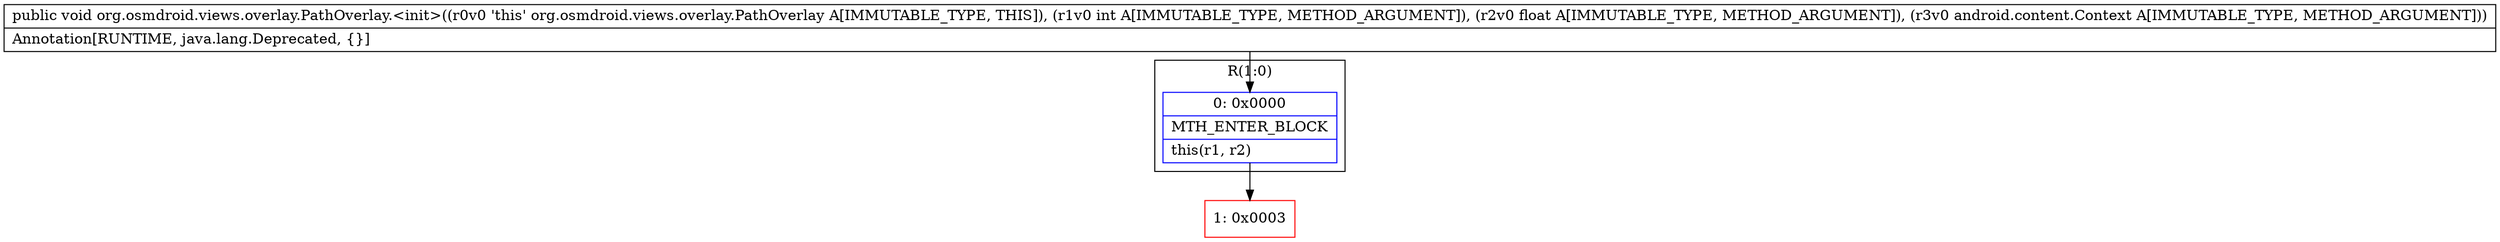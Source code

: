 digraph "CFG fororg.osmdroid.views.overlay.PathOverlay.\<init\>(IFLandroid\/content\/Context;)V" {
subgraph cluster_Region_505386922 {
label = "R(1:0)";
node [shape=record,color=blue];
Node_0 [shape=record,label="{0\:\ 0x0000|MTH_ENTER_BLOCK\l|this(r1, r2)\l}"];
}
Node_1 [shape=record,color=red,label="{1\:\ 0x0003}"];
MethodNode[shape=record,label="{public void org.osmdroid.views.overlay.PathOverlay.\<init\>((r0v0 'this' org.osmdroid.views.overlay.PathOverlay A[IMMUTABLE_TYPE, THIS]), (r1v0 int A[IMMUTABLE_TYPE, METHOD_ARGUMENT]), (r2v0 float A[IMMUTABLE_TYPE, METHOD_ARGUMENT]), (r3v0 android.content.Context A[IMMUTABLE_TYPE, METHOD_ARGUMENT]))  | Annotation[RUNTIME, java.lang.Deprecated, \{\}]\l}"];
MethodNode -> Node_0;
Node_0 -> Node_1;
}

